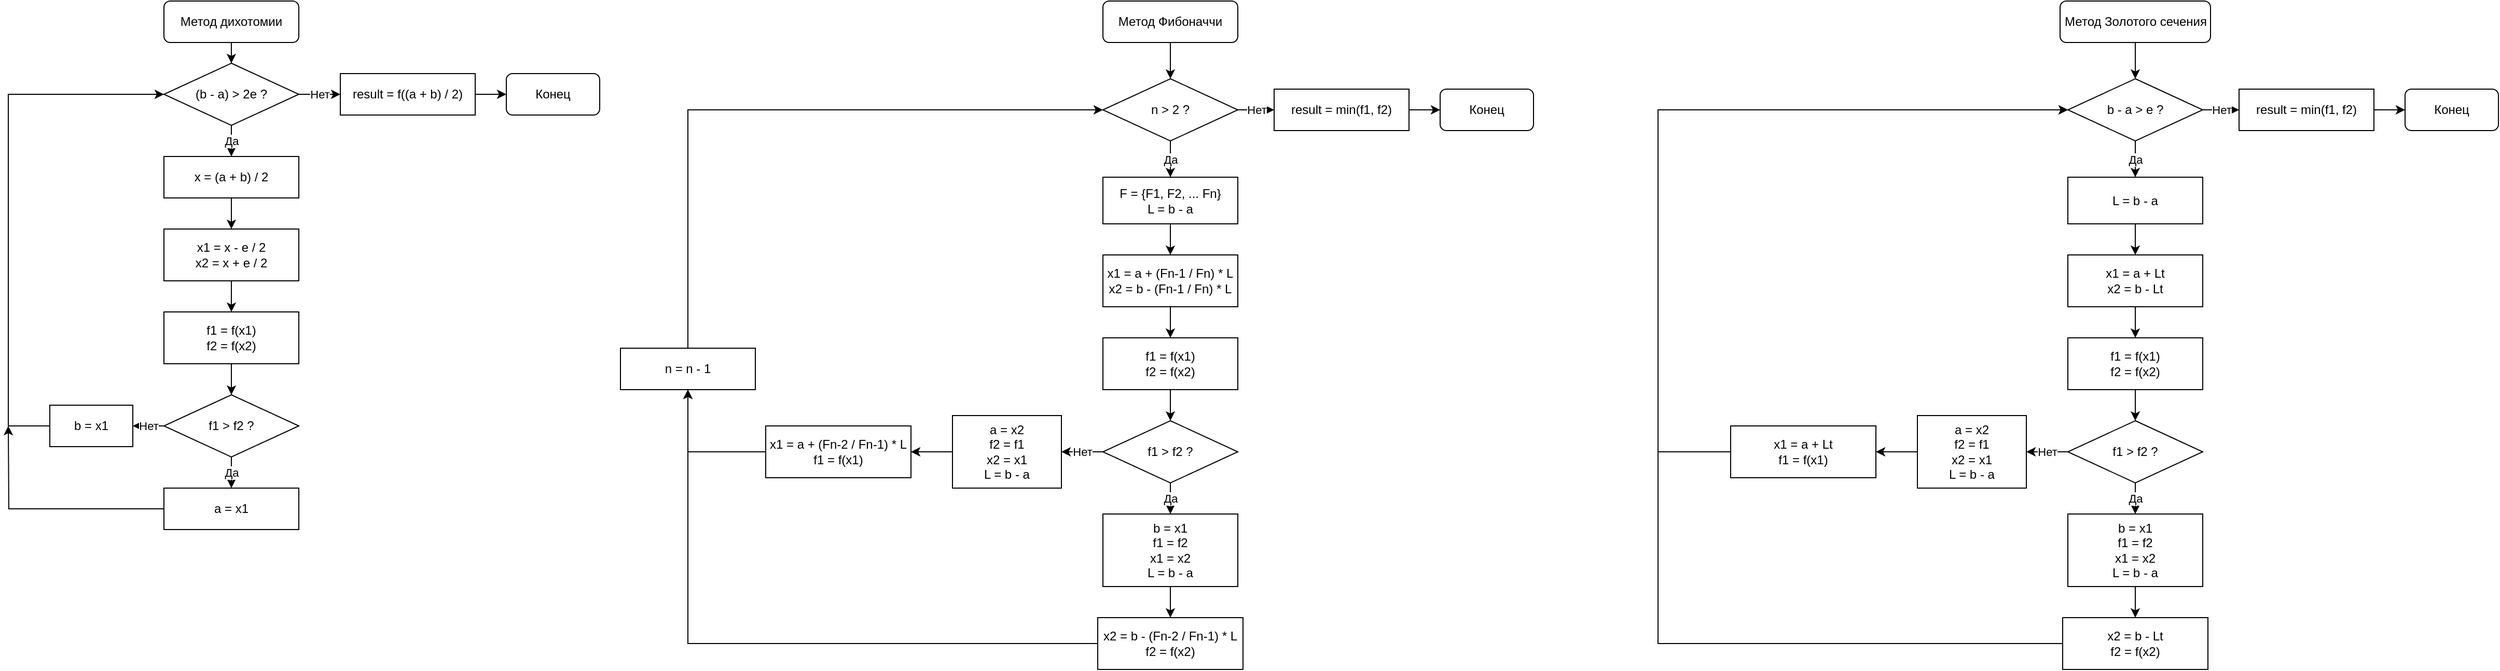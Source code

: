 <mxfile version="21.0.2" type="device"><diagram id="C5RBs43oDa-KdzZeNtuy" name="Page-1"><mxGraphModel dx="2567" dy="505" grid="1" gridSize="10" guides="1" tooltips="1" connect="1" arrows="1" fold="1" page="1" pageScale="1" pageWidth="827" pageHeight="1169" math="0" shadow="0"><root><mxCell id="WIyWlLk6GJQsqaUBKTNV-0"/><mxCell id="WIyWlLk6GJQsqaUBKTNV-1" parent="WIyWlLk6GJQsqaUBKTNV-0"/><mxCell id="Fi3ATuXy3SrriY9zp48y-27" value="" style="edgeStyle=orthogonalEdgeStyle;rounded=0;orthogonalLoop=1;jettySize=auto;html=1;" edge="1" parent="WIyWlLk6GJQsqaUBKTNV-1" source="Fi3ATuXy3SrriY9zp48y-0" target="Fi3ATuXy3SrriY9zp48y-16"><mxGeometry relative="1" as="geometry"/></mxCell><mxCell id="Fi3ATuXy3SrriY9zp48y-0" value="Метод дихотомии" style="rounded=1;whiteSpace=wrap;html=1;" vertex="1" parent="WIyWlLk6GJQsqaUBKTNV-1"><mxGeometry x="-1480" y="500" width="130" height="40" as="geometry"/></mxCell><mxCell id="Fi3ATuXy3SrriY9zp48y-4" style="edgeStyle=orthogonalEdgeStyle;rounded=0;orthogonalLoop=1;jettySize=auto;html=1;entryX=0.5;entryY=0;entryDx=0;entryDy=0;" edge="1" parent="WIyWlLk6GJQsqaUBKTNV-1" source="Fi3ATuXy3SrriY9zp48y-1" target="Fi3ATuXy3SrriY9zp48y-3"><mxGeometry relative="1" as="geometry"/></mxCell><mxCell id="Fi3ATuXy3SrriY9zp48y-1" value="x = (a + b) / 2" style="rounded=0;whiteSpace=wrap;html=1;" vertex="1" parent="WIyWlLk6GJQsqaUBKTNV-1"><mxGeometry x="-1480" y="650" width="130" height="40" as="geometry"/></mxCell><mxCell id="Fi3ATuXy3SrriY9zp48y-6" style="edgeStyle=orthogonalEdgeStyle;rounded=0;orthogonalLoop=1;jettySize=auto;html=1;entryX=0.5;entryY=0;entryDx=0;entryDy=0;" edge="1" parent="WIyWlLk6GJQsqaUBKTNV-1" source="Fi3ATuXy3SrriY9zp48y-3" target="Fi3ATuXy3SrriY9zp48y-5"><mxGeometry relative="1" as="geometry"/></mxCell><mxCell id="Fi3ATuXy3SrriY9zp48y-3" value="x1 = x - e / 2&lt;br&gt;x2 = x + e / 2" style="rounded=0;whiteSpace=wrap;html=1;" vertex="1" parent="WIyWlLk6GJQsqaUBKTNV-1"><mxGeometry x="-1480" y="720" width="130" height="50" as="geometry"/></mxCell><mxCell id="Fi3ATuXy3SrriY9zp48y-14" style="edgeStyle=orthogonalEdgeStyle;rounded=0;orthogonalLoop=1;jettySize=auto;html=1;entryX=0.5;entryY=0;entryDx=0;entryDy=0;" edge="1" parent="WIyWlLk6GJQsqaUBKTNV-1" source="Fi3ATuXy3SrriY9zp48y-5" target="Fi3ATuXy3SrriY9zp48y-7"><mxGeometry relative="1" as="geometry"/></mxCell><mxCell id="Fi3ATuXy3SrriY9zp48y-5" value="f1 = f(x1)&lt;br&gt;f2 = f(x2)" style="rounded=0;whiteSpace=wrap;html=1;" vertex="1" parent="WIyWlLk6GJQsqaUBKTNV-1"><mxGeometry x="-1480" y="800" width="130" height="50" as="geometry"/></mxCell><mxCell id="Fi3ATuXy3SrriY9zp48y-11" value="Да" style="edgeStyle=orthogonalEdgeStyle;rounded=0;orthogonalLoop=1;jettySize=auto;html=1;entryX=0.5;entryY=0;entryDx=0;entryDy=0;" edge="1" parent="WIyWlLk6GJQsqaUBKTNV-1" source="Fi3ATuXy3SrriY9zp48y-7" target="Fi3ATuXy3SrriY9zp48y-9"><mxGeometry relative="1" as="geometry"/></mxCell><mxCell id="Fi3ATuXy3SrriY9zp48y-18" value="Нет" style="edgeStyle=orthogonalEdgeStyle;rounded=0;orthogonalLoop=1;jettySize=auto;html=1;" edge="1" parent="WIyWlLk6GJQsqaUBKTNV-1" source="Fi3ATuXy3SrriY9zp48y-7" target="Fi3ATuXy3SrriY9zp48y-12"><mxGeometry relative="1" as="geometry"/></mxCell><mxCell id="Fi3ATuXy3SrriY9zp48y-7" value="f1 &amp;gt; f2 ?" style="rhombus;whiteSpace=wrap;html=1;" vertex="1" parent="WIyWlLk6GJQsqaUBKTNV-1"><mxGeometry x="-1480" y="880" width="130" height="60" as="geometry"/></mxCell><mxCell id="Fi3ATuXy3SrriY9zp48y-21" style="edgeStyle=orthogonalEdgeStyle;rounded=0;orthogonalLoop=1;jettySize=auto;html=1;" edge="1" parent="WIyWlLk6GJQsqaUBKTNV-1" source="Fi3ATuXy3SrriY9zp48y-9"><mxGeometry relative="1" as="geometry"><mxPoint x="-1630" y="910" as="targetPoint"/></mxGeometry></mxCell><mxCell id="Fi3ATuXy3SrriY9zp48y-9" value="a = x1" style="rounded=0;whiteSpace=wrap;html=1;" vertex="1" parent="WIyWlLk6GJQsqaUBKTNV-1"><mxGeometry x="-1480" y="970" width="130" height="40" as="geometry"/></mxCell><mxCell id="Fi3ATuXy3SrriY9zp48y-20" style="edgeStyle=orthogonalEdgeStyle;rounded=0;orthogonalLoop=1;jettySize=auto;html=1;entryX=0;entryY=0.5;entryDx=0;entryDy=0;" edge="1" parent="WIyWlLk6GJQsqaUBKTNV-1" source="Fi3ATuXy3SrriY9zp48y-12" target="Fi3ATuXy3SrriY9zp48y-16"><mxGeometry relative="1" as="geometry"><Array as="points"><mxPoint x="-1630" y="910"/><mxPoint x="-1630" y="590"/></Array></mxGeometry></mxCell><mxCell id="Fi3ATuXy3SrriY9zp48y-12" value="b = x1" style="rounded=0;whiteSpace=wrap;html=1;" vertex="1" parent="WIyWlLk6GJQsqaUBKTNV-1"><mxGeometry x="-1590" y="890" width="80" height="40" as="geometry"/></mxCell><mxCell id="Fi3ATuXy3SrriY9zp48y-17" value="Да" style="edgeStyle=orthogonalEdgeStyle;rounded=0;orthogonalLoop=1;jettySize=auto;html=1;entryX=0.5;entryY=0;entryDx=0;entryDy=0;" edge="1" parent="WIyWlLk6GJQsqaUBKTNV-1" source="Fi3ATuXy3SrriY9zp48y-16" target="Fi3ATuXy3SrriY9zp48y-1"><mxGeometry relative="1" as="geometry"/></mxCell><mxCell id="Fi3ATuXy3SrriY9zp48y-24" value="Нет" style="edgeStyle=orthogonalEdgeStyle;rounded=0;orthogonalLoop=1;jettySize=auto;html=1;entryX=0;entryY=0.5;entryDx=0;entryDy=0;" edge="1" parent="WIyWlLk6GJQsqaUBKTNV-1" source="Fi3ATuXy3SrriY9zp48y-16" target="Fi3ATuXy3SrriY9zp48y-23"><mxGeometry relative="1" as="geometry"/></mxCell><mxCell id="Fi3ATuXy3SrriY9zp48y-16" value="(b - a) &amp;gt; 2e ?" style="rhombus;whiteSpace=wrap;html=1;" vertex="1" parent="WIyWlLk6GJQsqaUBKTNV-1"><mxGeometry x="-1480" y="560" width="130" height="60" as="geometry"/></mxCell><mxCell id="Fi3ATuXy3SrriY9zp48y-26" value="" style="edgeStyle=orthogonalEdgeStyle;rounded=0;orthogonalLoop=1;jettySize=auto;html=1;" edge="1" parent="WIyWlLk6GJQsqaUBKTNV-1" source="Fi3ATuXy3SrriY9zp48y-23" target="Fi3ATuXy3SrriY9zp48y-25"><mxGeometry relative="1" as="geometry"/></mxCell><mxCell id="Fi3ATuXy3SrriY9zp48y-23" value="result = f((a + b) / 2)" style="rounded=0;whiteSpace=wrap;html=1;" vertex="1" parent="WIyWlLk6GJQsqaUBKTNV-1"><mxGeometry x="-1310" y="570" width="130" height="40" as="geometry"/></mxCell><mxCell id="Fi3ATuXy3SrriY9zp48y-25" value="Конец" style="rounded=1;whiteSpace=wrap;html=1;" vertex="1" parent="WIyWlLk6GJQsqaUBKTNV-1"><mxGeometry x="-1150" y="570" width="90" height="40" as="geometry"/></mxCell><mxCell id="Fi3ATuXy3SrriY9zp48y-68" value="" style="edgeStyle=orthogonalEdgeStyle;rounded=0;orthogonalLoop=1;jettySize=auto;html=1;" edge="1" parent="WIyWlLk6GJQsqaUBKTNV-1" source="Fi3ATuXy3SrriY9zp48y-29" target="Fi3ATuXy3SrriY9zp48y-49"><mxGeometry relative="1" as="geometry"/></mxCell><mxCell id="Fi3ATuXy3SrriY9zp48y-29" value="Метод Фибоначчи" style="rounded=1;whiteSpace=wrap;html=1;" vertex="1" parent="WIyWlLk6GJQsqaUBKTNV-1"><mxGeometry x="-575" y="500" width="130" height="40" as="geometry"/></mxCell><mxCell id="Fi3ATuXy3SrriY9zp48y-35" style="edgeStyle=orthogonalEdgeStyle;rounded=0;orthogonalLoop=1;jettySize=auto;html=1;entryX=0.5;entryY=0;entryDx=0;entryDy=0;" edge="1" parent="WIyWlLk6GJQsqaUBKTNV-1" source="Fi3ATuXy3SrriY9zp48y-31" target="Fi3ATuXy3SrriY9zp48y-34"><mxGeometry relative="1" as="geometry"/></mxCell><mxCell id="Fi3ATuXy3SrriY9zp48y-31" value="F = {F1, F2, ... Fn}&lt;br&gt;L = b - a" style="rounded=0;whiteSpace=wrap;html=1;" vertex="1" parent="WIyWlLk6GJQsqaUBKTNV-1"><mxGeometry x="-575" y="670" width="130" height="45" as="geometry"/></mxCell><mxCell id="Fi3ATuXy3SrriY9zp48y-37" value="" style="edgeStyle=orthogonalEdgeStyle;rounded=0;orthogonalLoop=1;jettySize=auto;html=1;" edge="1" parent="WIyWlLk6GJQsqaUBKTNV-1" source="Fi3ATuXy3SrriY9zp48y-34" target="Fi3ATuXy3SrriY9zp48y-36"><mxGeometry relative="1" as="geometry"/></mxCell><mxCell id="Fi3ATuXy3SrriY9zp48y-34" value="x1 = a + (Fn-1 / Fn) * L&lt;br&gt;x2 = b - (Fn-1 / Fn) * L" style="rounded=0;whiteSpace=wrap;html=1;" vertex="1" parent="WIyWlLk6GJQsqaUBKTNV-1"><mxGeometry x="-575" y="745" width="130" height="50" as="geometry"/></mxCell><mxCell id="Fi3ATuXy3SrriY9zp48y-39" value="" style="edgeStyle=orthogonalEdgeStyle;rounded=0;orthogonalLoop=1;jettySize=auto;html=1;" edge="1" parent="WIyWlLk6GJQsqaUBKTNV-1" source="Fi3ATuXy3SrriY9zp48y-36" target="Fi3ATuXy3SrriY9zp48y-38"><mxGeometry relative="1" as="geometry"/></mxCell><mxCell id="Fi3ATuXy3SrriY9zp48y-36" value="f1 = f(x1)&lt;br&gt;f2 = f(x2)" style="rounded=0;whiteSpace=wrap;html=1;" vertex="1" parent="WIyWlLk6GJQsqaUBKTNV-1"><mxGeometry x="-575" y="825" width="130" height="50" as="geometry"/></mxCell><mxCell id="Fi3ATuXy3SrriY9zp48y-41" value="Да" style="edgeStyle=orthogonalEdgeStyle;rounded=0;orthogonalLoop=1;jettySize=auto;html=1;" edge="1" parent="WIyWlLk6GJQsqaUBKTNV-1" source="Fi3ATuXy3SrriY9zp48y-38" target="Fi3ATuXy3SrriY9zp48y-40"><mxGeometry relative="1" as="geometry"/></mxCell><mxCell id="Fi3ATuXy3SrriY9zp48y-46" value="Нет" style="edgeStyle=orthogonalEdgeStyle;rounded=0;orthogonalLoop=1;jettySize=auto;html=1;" edge="1" parent="WIyWlLk6GJQsqaUBKTNV-1" source="Fi3ATuXy3SrriY9zp48y-38" target="Fi3ATuXy3SrriY9zp48y-45"><mxGeometry relative="1" as="geometry"/></mxCell><mxCell id="Fi3ATuXy3SrriY9zp48y-38" value="f1 &amp;gt; f2 ?" style="rhombus;whiteSpace=wrap;html=1;" vertex="1" parent="WIyWlLk6GJQsqaUBKTNV-1"><mxGeometry x="-575" y="905" width="130" height="60" as="geometry"/></mxCell><mxCell id="Fi3ATuXy3SrriY9zp48y-44" value="" style="edgeStyle=orthogonalEdgeStyle;rounded=0;orthogonalLoop=1;jettySize=auto;html=1;" edge="1" parent="WIyWlLk6GJQsqaUBKTNV-1" source="Fi3ATuXy3SrriY9zp48y-40" target="Fi3ATuXy3SrriY9zp48y-43"><mxGeometry relative="1" as="geometry"/></mxCell><mxCell id="Fi3ATuXy3SrriY9zp48y-40" value="b = x1&lt;br&gt;f1 = f2&lt;br&gt;x1 = x2&lt;br&gt;L = b - a" style="rounded=0;whiteSpace=wrap;html=1;" vertex="1" parent="WIyWlLk6GJQsqaUBKTNV-1"><mxGeometry x="-575" y="995" width="130" height="70" as="geometry"/></mxCell><mxCell id="Fi3ATuXy3SrriY9zp48y-61" style="edgeStyle=orthogonalEdgeStyle;rounded=0;orthogonalLoop=1;jettySize=auto;html=1;entryX=0.5;entryY=1;entryDx=0;entryDy=0;" edge="1" parent="WIyWlLk6GJQsqaUBKTNV-1" source="Fi3ATuXy3SrriY9zp48y-43" target="Fi3ATuXy3SrriY9zp48y-54"><mxGeometry relative="1" as="geometry"/></mxCell><mxCell id="Fi3ATuXy3SrriY9zp48y-43" value="x2 = b - (Fn-2 / Fn-1) * L&lt;br&gt;f2 = f(x2)" style="rounded=0;whiteSpace=wrap;html=1;" vertex="1" parent="WIyWlLk6GJQsqaUBKTNV-1"><mxGeometry x="-580" y="1095" width="140" height="50" as="geometry"/></mxCell><mxCell id="Fi3ATuXy3SrriY9zp48y-48" value="" style="edgeStyle=orthogonalEdgeStyle;rounded=0;orthogonalLoop=1;jettySize=auto;html=1;" edge="1" parent="WIyWlLk6GJQsqaUBKTNV-1" source="Fi3ATuXy3SrriY9zp48y-45" target="Fi3ATuXy3SrriY9zp48y-47"><mxGeometry relative="1" as="geometry"/></mxCell><mxCell id="Fi3ATuXy3SrriY9zp48y-45" value="a = x2&lt;br&gt;f2 = f1&lt;br&gt;x2 = x1&lt;br&gt;L = b - a" style="rounded=0;whiteSpace=wrap;html=1;" vertex="1" parent="WIyWlLk6GJQsqaUBKTNV-1"><mxGeometry x="-720" y="900" width="105" height="70" as="geometry"/></mxCell><mxCell id="Fi3ATuXy3SrriY9zp48y-62" style="edgeStyle=orthogonalEdgeStyle;rounded=0;orthogonalLoop=1;jettySize=auto;html=1;entryX=0.5;entryY=1;entryDx=0;entryDy=0;" edge="1" parent="WIyWlLk6GJQsqaUBKTNV-1" source="Fi3ATuXy3SrriY9zp48y-47" target="Fi3ATuXy3SrriY9zp48y-54"><mxGeometry relative="1" as="geometry"/></mxCell><mxCell id="Fi3ATuXy3SrriY9zp48y-47" value="x1 = a + (Fn-2 / Fn-1) * L&lt;br&gt;f1 = f(x1)" style="rounded=0;whiteSpace=wrap;html=1;" vertex="1" parent="WIyWlLk6GJQsqaUBKTNV-1"><mxGeometry x="-900" y="910" width="140" height="50" as="geometry"/></mxCell><mxCell id="Fi3ATuXy3SrriY9zp48y-52" value="Да" style="edgeStyle=orthogonalEdgeStyle;rounded=0;orthogonalLoop=1;jettySize=auto;html=1;entryX=0.5;entryY=0;entryDx=0;entryDy=0;" edge="1" parent="WIyWlLk6GJQsqaUBKTNV-1" source="Fi3ATuXy3SrriY9zp48y-49" target="Fi3ATuXy3SrriY9zp48y-31"><mxGeometry relative="1" as="geometry"/></mxCell><mxCell id="Fi3ATuXy3SrriY9zp48y-66" value="Нет" style="edgeStyle=orthogonalEdgeStyle;rounded=0;orthogonalLoop=1;jettySize=auto;html=1;" edge="1" parent="WIyWlLk6GJQsqaUBKTNV-1" source="Fi3ATuXy3SrriY9zp48y-49" target="Fi3ATuXy3SrriY9zp48y-64"><mxGeometry relative="1" as="geometry"/></mxCell><mxCell id="Fi3ATuXy3SrriY9zp48y-49" value="n &amp;gt; 2 ?" style="rhombus;whiteSpace=wrap;html=1;" vertex="1" parent="WIyWlLk6GJQsqaUBKTNV-1"><mxGeometry x="-575" y="575" width="130" height="60" as="geometry"/></mxCell><mxCell id="Fi3ATuXy3SrriY9zp48y-63" style="edgeStyle=orthogonalEdgeStyle;rounded=0;orthogonalLoop=1;jettySize=auto;html=1;entryX=0;entryY=0.5;entryDx=0;entryDy=0;" edge="1" parent="WIyWlLk6GJQsqaUBKTNV-1" source="Fi3ATuXy3SrriY9zp48y-54" target="Fi3ATuXy3SrriY9zp48y-49"><mxGeometry relative="1" as="geometry"><Array as="points"><mxPoint x="-975" y="605"/></Array></mxGeometry></mxCell><mxCell id="Fi3ATuXy3SrriY9zp48y-54" value="n = n - 1" style="rounded=0;whiteSpace=wrap;html=1;" vertex="1" parent="WIyWlLk6GJQsqaUBKTNV-1"><mxGeometry x="-1040" y="835" width="130" height="40" as="geometry"/></mxCell><mxCell id="Fi3ATuXy3SrriY9zp48y-67" value="" style="edgeStyle=orthogonalEdgeStyle;rounded=0;orthogonalLoop=1;jettySize=auto;html=1;" edge="1" parent="WIyWlLk6GJQsqaUBKTNV-1" source="Fi3ATuXy3SrriY9zp48y-64" target="Fi3ATuXy3SrriY9zp48y-65"><mxGeometry relative="1" as="geometry"/></mxCell><mxCell id="Fi3ATuXy3SrriY9zp48y-64" value="result = min(f1, f2)" style="rounded=0;whiteSpace=wrap;html=1;" vertex="1" parent="WIyWlLk6GJQsqaUBKTNV-1"><mxGeometry x="-410" y="585" width="130" height="40" as="geometry"/></mxCell><mxCell id="Fi3ATuXy3SrriY9zp48y-65" value="Конец" style="rounded=1;whiteSpace=wrap;html=1;" vertex="1" parent="WIyWlLk6GJQsqaUBKTNV-1"><mxGeometry x="-250" y="585" width="90" height="40" as="geometry"/></mxCell><mxCell id="Fi3ATuXy3SrriY9zp48y-98" value="" style="edgeStyle=orthogonalEdgeStyle;rounded=0;orthogonalLoop=1;jettySize=auto;html=1;" edge="1" parent="WIyWlLk6GJQsqaUBKTNV-1" source="Fi3ATuXy3SrriY9zp48y-99" target="Fi3ATuXy3SrriY9zp48y-119"><mxGeometry relative="1" as="geometry"/></mxCell><mxCell id="Fi3ATuXy3SrriY9zp48y-99" value="Метод Золотого сечения" style="rounded=1;whiteSpace=wrap;html=1;" vertex="1" parent="WIyWlLk6GJQsqaUBKTNV-1"><mxGeometry x="347.5" y="500" width="145" height="40" as="geometry"/></mxCell><mxCell id="Fi3ATuXy3SrriY9zp48y-100" style="edgeStyle=orthogonalEdgeStyle;rounded=0;orthogonalLoop=1;jettySize=auto;html=1;entryX=0.5;entryY=0;entryDx=0;entryDy=0;" edge="1" parent="WIyWlLk6GJQsqaUBKTNV-1" source="Fi3ATuXy3SrriY9zp48y-101" target="Fi3ATuXy3SrriY9zp48y-103"><mxGeometry relative="1" as="geometry"/></mxCell><mxCell id="Fi3ATuXy3SrriY9zp48y-101" value="L = b - a" style="rounded=0;whiteSpace=wrap;html=1;" vertex="1" parent="WIyWlLk6GJQsqaUBKTNV-1"><mxGeometry x="355" y="670" width="130" height="45" as="geometry"/></mxCell><mxCell id="Fi3ATuXy3SrriY9zp48y-102" value="" style="edgeStyle=orthogonalEdgeStyle;rounded=0;orthogonalLoop=1;jettySize=auto;html=1;" edge="1" parent="WIyWlLk6GJQsqaUBKTNV-1" source="Fi3ATuXy3SrriY9zp48y-103" target="Fi3ATuXy3SrriY9zp48y-105"><mxGeometry relative="1" as="geometry"/></mxCell><mxCell id="Fi3ATuXy3SrriY9zp48y-103" value="x1 = a + Lt&lt;br&gt;x2 = b - Lt" style="rounded=0;whiteSpace=wrap;html=1;" vertex="1" parent="WIyWlLk6GJQsqaUBKTNV-1"><mxGeometry x="355" y="745" width="130" height="50" as="geometry"/></mxCell><mxCell id="Fi3ATuXy3SrriY9zp48y-104" value="" style="edgeStyle=orthogonalEdgeStyle;rounded=0;orthogonalLoop=1;jettySize=auto;html=1;" edge="1" parent="WIyWlLk6GJQsqaUBKTNV-1" source="Fi3ATuXy3SrriY9zp48y-105" target="Fi3ATuXy3SrriY9zp48y-108"><mxGeometry relative="1" as="geometry"/></mxCell><mxCell id="Fi3ATuXy3SrriY9zp48y-105" value="f1 = f(x1)&lt;br&gt;f2 = f(x2)" style="rounded=0;whiteSpace=wrap;html=1;" vertex="1" parent="WIyWlLk6GJQsqaUBKTNV-1"><mxGeometry x="355" y="825" width="130" height="50" as="geometry"/></mxCell><mxCell id="Fi3ATuXy3SrriY9zp48y-106" value="Да" style="edgeStyle=orthogonalEdgeStyle;rounded=0;orthogonalLoop=1;jettySize=auto;html=1;" edge="1" parent="WIyWlLk6GJQsqaUBKTNV-1" source="Fi3ATuXy3SrriY9zp48y-108" target="Fi3ATuXy3SrriY9zp48y-110"><mxGeometry relative="1" as="geometry"/></mxCell><mxCell id="Fi3ATuXy3SrriY9zp48y-107" value="Нет" style="edgeStyle=orthogonalEdgeStyle;rounded=0;orthogonalLoop=1;jettySize=auto;html=1;" edge="1" parent="WIyWlLk6GJQsqaUBKTNV-1" source="Fi3ATuXy3SrriY9zp48y-108" target="Fi3ATuXy3SrriY9zp48y-114"><mxGeometry relative="1" as="geometry"/></mxCell><mxCell id="Fi3ATuXy3SrriY9zp48y-108" value="f1 &amp;gt; f2 ?" style="rhombus;whiteSpace=wrap;html=1;" vertex="1" parent="WIyWlLk6GJQsqaUBKTNV-1"><mxGeometry x="355" y="905" width="130" height="60" as="geometry"/></mxCell><mxCell id="Fi3ATuXy3SrriY9zp48y-109" value="" style="edgeStyle=orthogonalEdgeStyle;rounded=0;orthogonalLoop=1;jettySize=auto;html=1;" edge="1" parent="WIyWlLk6GJQsqaUBKTNV-1" source="Fi3ATuXy3SrriY9zp48y-110" target="Fi3ATuXy3SrriY9zp48y-112"><mxGeometry relative="1" as="geometry"/></mxCell><mxCell id="Fi3ATuXy3SrriY9zp48y-110" value="b = x1&lt;br&gt;f1 = f2&lt;br&gt;x1 = x2&lt;br&gt;L = b - a" style="rounded=0;whiteSpace=wrap;html=1;" vertex="1" parent="WIyWlLk6GJQsqaUBKTNV-1"><mxGeometry x="355" y="995" width="130" height="70" as="geometry"/></mxCell><mxCell id="Fi3ATuXy3SrriY9zp48y-127" style="edgeStyle=orthogonalEdgeStyle;rounded=0;orthogonalLoop=1;jettySize=auto;html=1;entryX=0;entryY=0.5;entryDx=0;entryDy=0;" edge="1" parent="WIyWlLk6GJQsqaUBKTNV-1" source="Fi3ATuXy3SrriY9zp48y-112" target="Fi3ATuXy3SrriY9zp48y-119"><mxGeometry relative="1" as="geometry"><Array as="points"><mxPoint x="-40" y="1120"/><mxPoint x="-40" y="605"/></Array></mxGeometry></mxCell><mxCell id="Fi3ATuXy3SrriY9zp48y-112" value="x2 = b - Lt&lt;br&gt;f2 = f(x2)" style="rounded=0;whiteSpace=wrap;html=1;" vertex="1" parent="WIyWlLk6GJQsqaUBKTNV-1"><mxGeometry x="350" y="1095" width="140" height="50" as="geometry"/></mxCell><mxCell id="Fi3ATuXy3SrriY9zp48y-113" value="" style="edgeStyle=orthogonalEdgeStyle;rounded=0;orthogonalLoop=1;jettySize=auto;html=1;" edge="1" parent="WIyWlLk6GJQsqaUBKTNV-1" source="Fi3ATuXy3SrriY9zp48y-114" target="Fi3ATuXy3SrriY9zp48y-116"><mxGeometry relative="1" as="geometry"/></mxCell><mxCell id="Fi3ATuXy3SrriY9zp48y-114" value="a = x2&lt;br&gt;f2 = f1&lt;br&gt;x2 = x1&lt;br&gt;L = b - a" style="rounded=0;whiteSpace=wrap;html=1;" vertex="1" parent="WIyWlLk6GJQsqaUBKTNV-1"><mxGeometry x="210" y="900" width="105" height="70" as="geometry"/></mxCell><mxCell id="Fi3ATuXy3SrriY9zp48y-126" style="edgeStyle=orthogonalEdgeStyle;rounded=0;orthogonalLoop=1;jettySize=auto;html=1;entryX=0;entryY=0.5;entryDx=0;entryDy=0;" edge="1" parent="WIyWlLk6GJQsqaUBKTNV-1" source="Fi3ATuXy3SrriY9zp48y-116" target="Fi3ATuXy3SrriY9zp48y-119"><mxGeometry relative="1" as="geometry"><Array as="points"><mxPoint x="-40" y="935"/><mxPoint x="-40" y="605"/></Array></mxGeometry></mxCell><mxCell id="Fi3ATuXy3SrriY9zp48y-116" value="x1 = a + Lt&lt;br&gt;f1 = f(x1)" style="rounded=0;whiteSpace=wrap;html=1;" vertex="1" parent="WIyWlLk6GJQsqaUBKTNV-1"><mxGeometry x="30" y="910" width="140" height="50" as="geometry"/></mxCell><mxCell id="Fi3ATuXy3SrriY9zp48y-117" value="Да" style="edgeStyle=orthogonalEdgeStyle;rounded=0;orthogonalLoop=1;jettySize=auto;html=1;entryX=0.5;entryY=0;entryDx=0;entryDy=0;" edge="1" parent="WIyWlLk6GJQsqaUBKTNV-1" source="Fi3ATuXy3SrriY9zp48y-119" target="Fi3ATuXy3SrriY9zp48y-101"><mxGeometry relative="1" as="geometry"/></mxCell><mxCell id="Fi3ATuXy3SrriY9zp48y-118" value="Нет" style="edgeStyle=orthogonalEdgeStyle;rounded=0;orthogonalLoop=1;jettySize=auto;html=1;" edge="1" parent="WIyWlLk6GJQsqaUBKTNV-1" source="Fi3ATuXy3SrriY9zp48y-119" target="Fi3ATuXy3SrriY9zp48y-123"><mxGeometry relative="1" as="geometry"/></mxCell><mxCell id="Fi3ATuXy3SrriY9zp48y-119" value="b - a &amp;gt; e ?" style="rhombus;whiteSpace=wrap;html=1;" vertex="1" parent="WIyWlLk6GJQsqaUBKTNV-1"><mxGeometry x="355" y="575" width="130" height="60" as="geometry"/></mxCell><mxCell id="Fi3ATuXy3SrriY9zp48y-122" value="" style="edgeStyle=orthogonalEdgeStyle;rounded=0;orthogonalLoop=1;jettySize=auto;html=1;" edge="1" parent="WIyWlLk6GJQsqaUBKTNV-1" source="Fi3ATuXy3SrriY9zp48y-123" target="Fi3ATuXy3SrriY9zp48y-124"><mxGeometry relative="1" as="geometry"/></mxCell><mxCell id="Fi3ATuXy3SrriY9zp48y-123" value="result = min(f1, f2)" style="rounded=0;whiteSpace=wrap;html=1;" vertex="1" parent="WIyWlLk6GJQsqaUBKTNV-1"><mxGeometry x="520" y="585" width="130" height="40" as="geometry"/></mxCell><mxCell id="Fi3ATuXy3SrriY9zp48y-124" value="Конец" style="rounded=1;whiteSpace=wrap;html=1;" vertex="1" parent="WIyWlLk6GJQsqaUBKTNV-1"><mxGeometry x="680" y="585" width="90" height="40" as="geometry"/></mxCell></root></mxGraphModel></diagram></mxfile>